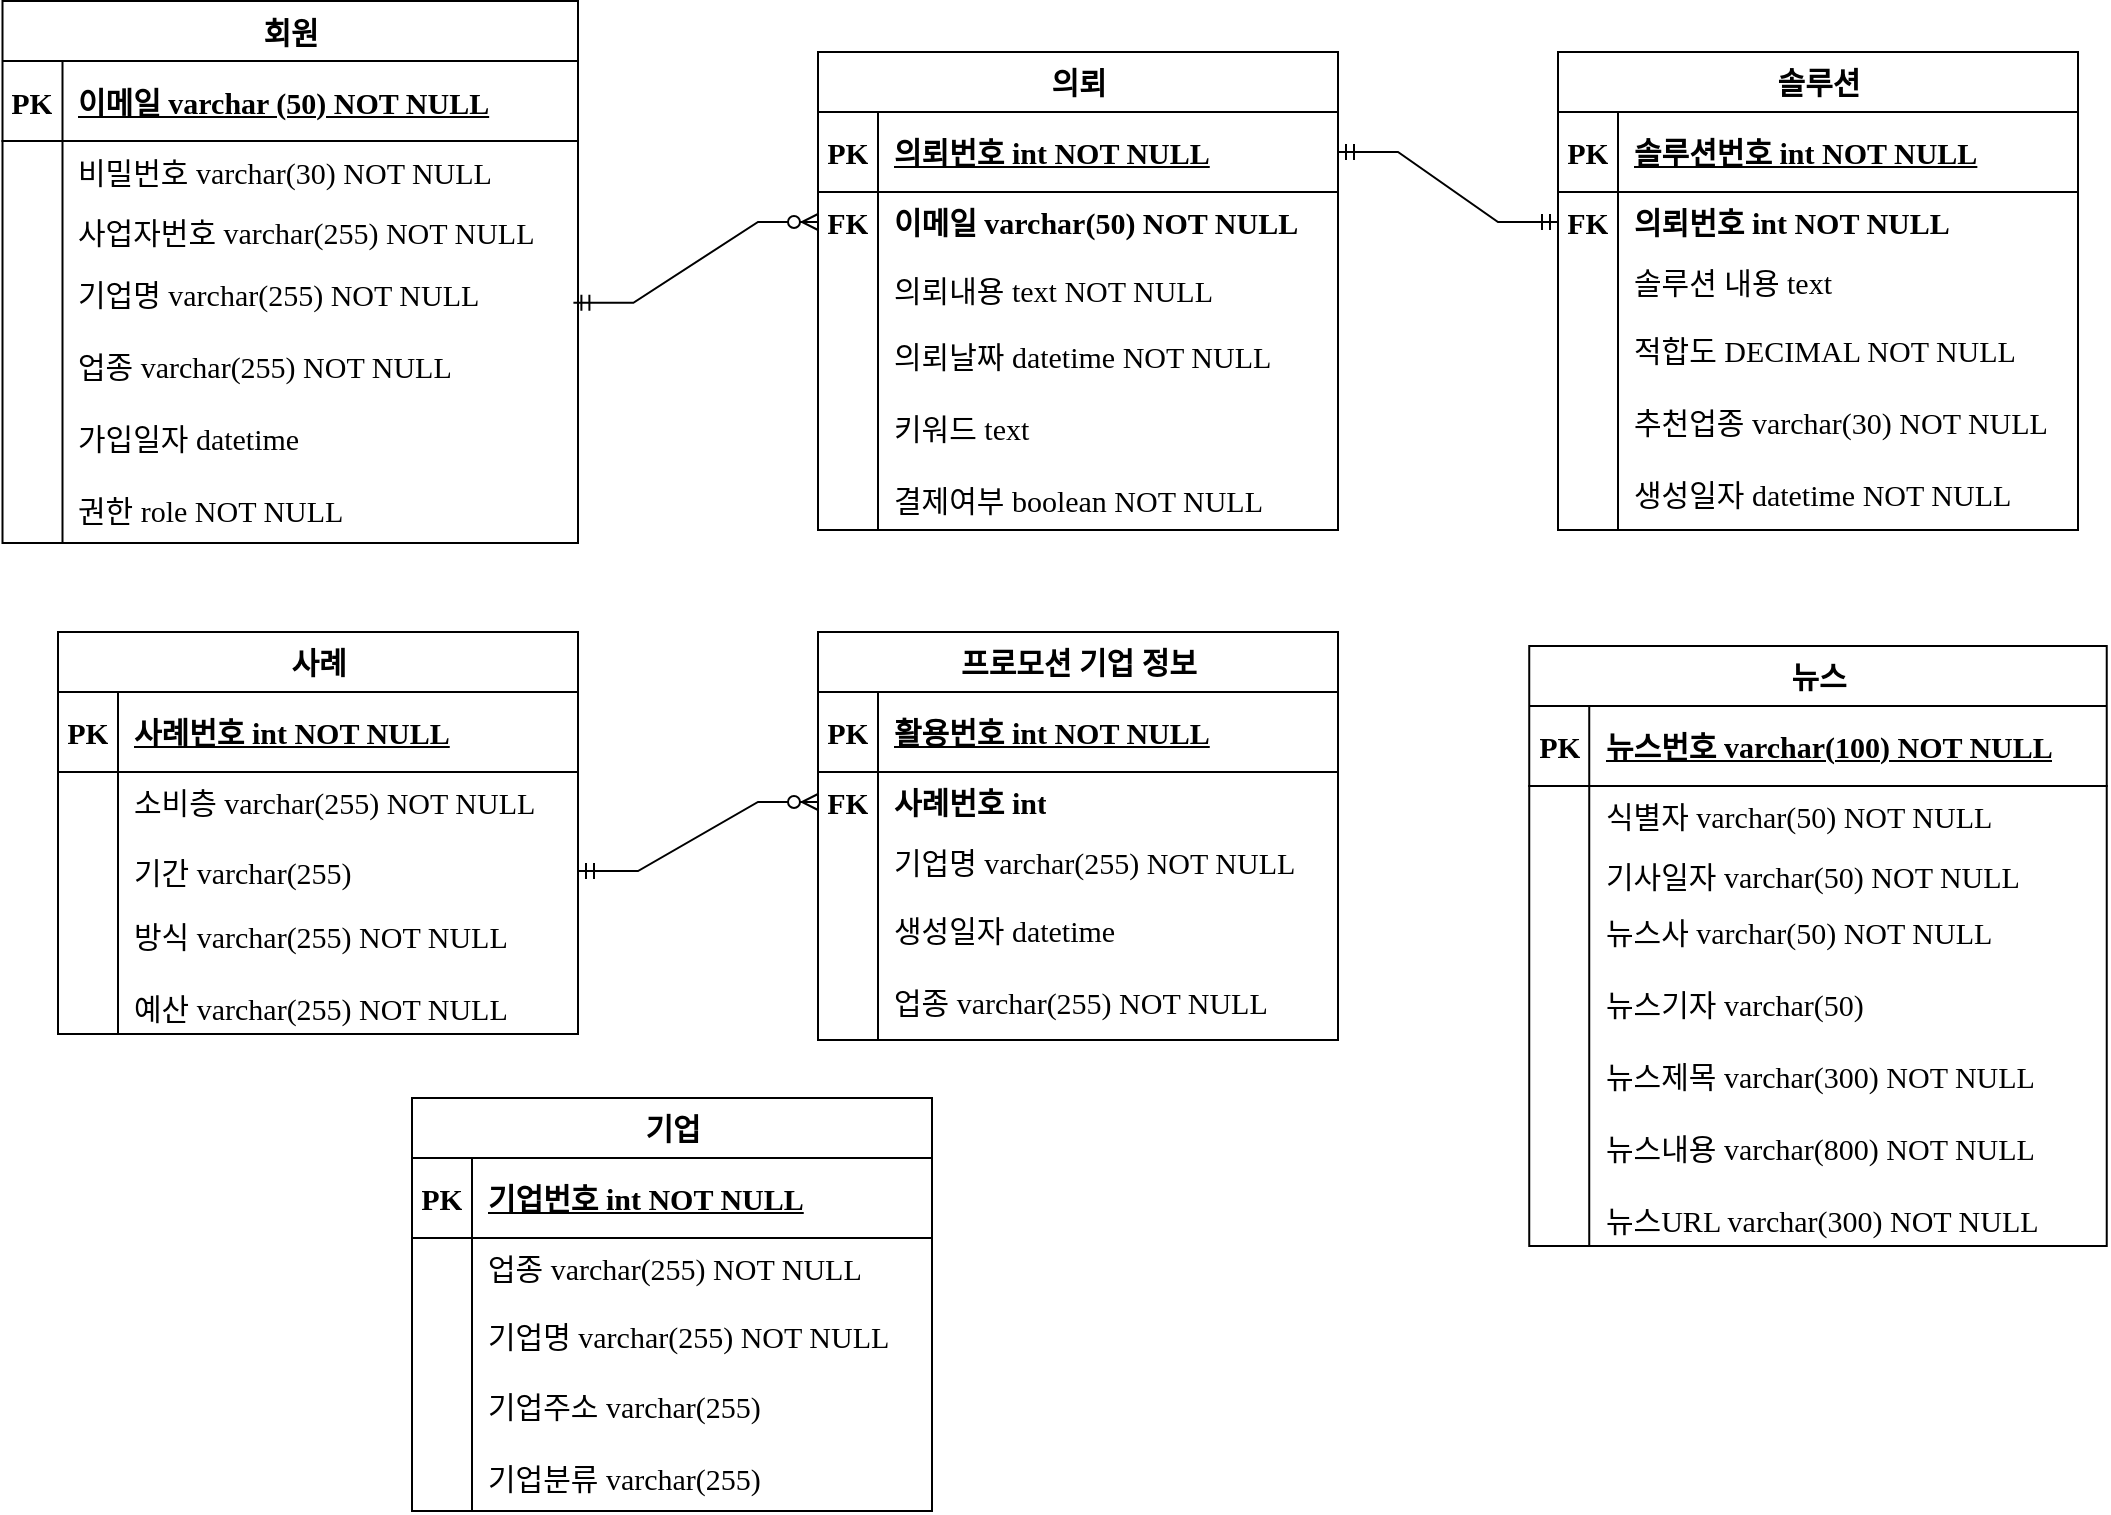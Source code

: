 <mxfile version="22.1.3" type="device">
  <diagram id="C5RBs43oDa-KdzZeNtuy" name="Page-1">
    <mxGraphModel dx="1687" dy="836" grid="0" gridSize="10" guides="1" tooltips="1" connect="1" arrows="1" fold="1" page="0" pageScale="1" pageWidth="583" pageHeight="413" math="0" shadow="0">
      <root>
        <mxCell id="WIyWlLk6GJQsqaUBKTNV-0" />
        <mxCell id="WIyWlLk6GJQsqaUBKTNV-1" parent="WIyWlLk6GJQsqaUBKTNV-0" />
        <mxCell id="9zibBVw6_7BmYcCkt7Yq-119" value="회원" style="shape=table;startSize=30;container=1;collapsible=1;childLayout=tableLayout;fixedRows=1;rowLines=0;fontStyle=1;align=center;resizeLast=1;html=1;fontSize=15;fontFamily=gothic;" vertex="1" parent="WIyWlLk6GJQsqaUBKTNV-1">
          <mxGeometry x="62.25" y="44.5" width="287.75" height="271" as="geometry" />
        </mxCell>
        <mxCell id="9zibBVw6_7BmYcCkt7Yq-120" value="" style="shape=tableRow;horizontal=0;startSize=0;swimlaneHead=0;swimlaneBody=0;fillColor=none;collapsible=0;dropTarget=0;points=[[0,0.5],[1,0.5]];portConstraint=eastwest;top=0;left=0;right=0;bottom=1;fontSize=15;fontFamily=gothic;" vertex="1" parent="9zibBVw6_7BmYcCkt7Yq-119">
          <mxGeometry y="30" width="287.75" height="40" as="geometry" />
        </mxCell>
        <mxCell id="9zibBVw6_7BmYcCkt7Yq-121" value="PK" style="shape=partialRectangle;connectable=0;fillColor=none;top=0;left=0;bottom=0;right=0;fontStyle=1;overflow=hidden;whiteSpace=wrap;html=1;fontSize=15;fontFamily=gothic;" vertex="1" parent="9zibBVw6_7BmYcCkt7Yq-120">
          <mxGeometry width="30" height="40" as="geometry">
            <mxRectangle width="30" height="40" as="alternateBounds" />
          </mxGeometry>
        </mxCell>
        <mxCell id="9zibBVw6_7BmYcCkt7Yq-122" value="이메일 varchar (50) NOT NULL" style="shape=partialRectangle;connectable=0;fillColor=none;top=0;left=0;bottom=0;right=0;align=left;spacingLeft=6;fontStyle=5;overflow=hidden;whiteSpace=wrap;html=1;fontSize=15;fontFamily=gothic;" vertex="1" parent="9zibBVw6_7BmYcCkt7Yq-120">
          <mxGeometry x="30" width="257.75" height="40" as="geometry">
            <mxRectangle width="257.75" height="40" as="alternateBounds" />
          </mxGeometry>
        </mxCell>
        <mxCell id="9zibBVw6_7BmYcCkt7Yq-123" value="" style="shape=tableRow;horizontal=0;startSize=0;swimlaneHead=0;swimlaneBody=0;fillColor=none;collapsible=0;dropTarget=0;points=[[0,0.5],[1,0.5]];portConstraint=eastwest;top=0;left=0;right=0;bottom=0;fontSize=15;fontFamily=gothic;" vertex="1" parent="9zibBVw6_7BmYcCkt7Yq-119">
          <mxGeometry y="70" width="287.75" height="30" as="geometry" />
        </mxCell>
        <mxCell id="9zibBVw6_7BmYcCkt7Yq-124" value="" style="shape=partialRectangle;connectable=0;fillColor=none;top=0;left=0;bottom=0;right=0;editable=1;overflow=hidden;whiteSpace=wrap;html=1;fontSize=15;fontFamily=gothic;" vertex="1" parent="9zibBVw6_7BmYcCkt7Yq-123">
          <mxGeometry width="30" height="30" as="geometry">
            <mxRectangle width="30" height="30" as="alternateBounds" />
          </mxGeometry>
        </mxCell>
        <mxCell id="9zibBVw6_7BmYcCkt7Yq-125" value="비밀번호 varchar(30) NOT NULL" style="shape=partialRectangle;connectable=0;fillColor=none;top=0;left=0;bottom=0;right=0;align=left;spacingLeft=6;overflow=hidden;whiteSpace=wrap;html=1;fontSize=15;fontFamily=gothic;" vertex="1" parent="9zibBVw6_7BmYcCkt7Yq-123">
          <mxGeometry x="30" width="257.75" height="30" as="geometry">
            <mxRectangle width="257.75" height="30" as="alternateBounds" />
          </mxGeometry>
        </mxCell>
        <mxCell id="9zibBVw6_7BmYcCkt7Yq-126" value="" style="shape=tableRow;horizontal=0;startSize=0;swimlaneHead=0;swimlaneBody=0;fillColor=none;collapsible=0;dropTarget=0;points=[[0,0.5],[1,0.5]];portConstraint=eastwest;top=0;left=0;right=0;bottom=0;fontSize=15;fontFamily=gothic;" vertex="1" parent="9zibBVw6_7BmYcCkt7Yq-119">
          <mxGeometry y="100" width="287.75" height="30" as="geometry" />
        </mxCell>
        <mxCell id="9zibBVw6_7BmYcCkt7Yq-127" value="" style="shape=partialRectangle;connectable=0;fillColor=none;top=0;left=0;bottom=0;right=0;editable=1;overflow=hidden;whiteSpace=wrap;html=1;fontSize=15;fontFamily=gothic;" vertex="1" parent="9zibBVw6_7BmYcCkt7Yq-126">
          <mxGeometry width="30" height="30" as="geometry">
            <mxRectangle width="30" height="30" as="alternateBounds" />
          </mxGeometry>
        </mxCell>
        <mxCell id="9zibBVw6_7BmYcCkt7Yq-128" value="사업자번호 varchar(255) NOT NULL" style="shape=partialRectangle;connectable=0;fillColor=none;top=0;left=0;bottom=0;right=0;align=left;spacingLeft=6;overflow=hidden;whiteSpace=wrap;html=1;fontSize=15;fontFamily=gothic;" vertex="1" parent="9zibBVw6_7BmYcCkt7Yq-126">
          <mxGeometry x="30" width="257.75" height="30" as="geometry">
            <mxRectangle width="257.75" height="30" as="alternateBounds" />
          </mxGeometry>
        </mxCell>
        <mxCell id="9zibBVw6_7BmYcCkt7Yq-129" value="" style="shape=tableRow;horizontal=0;startSize=0;swimlaneHead=0;swimlaneBody=0;fillColor=none;collapsible=0;dropTarget=0;points=[[0,0.5],[1,0.5]];portConstraint=eastwest;top=0;left=0;right=0;bottom=0;fontSize=15;fontFamily=gothic;" vertex="1" parent="9zibBVw6_7BmYcCkt7Yq-119">
          <mxGeometry y="130" width="287.75" height="141" as="geometry" />
        </mxCell>
        <mxCell id="9zibBVw6_7BmYcCkt7Yq-130" value="" style="shape=partialRectangle;connectable=0;fillColor=none;top=0;left=0;bottom=0;right=0;editable=1;overflow=hidden;whiteSpace=wrap;html=1;fontSize=15;fontFamily=gothic;" vertex="1" parent="9zibBVw6_7BmYcCkt7Yq-129">
          <mxGeometry width="30" height="141" as="geometry">
            <mxRectangle width="30" height="141" as="alternateBounds" />
          </mxGeometry>
        </mxCell>
        <mxCell id="9zibBVw6_7BmYcCkt7Yq-131" value="기업명 varchar(255) NOT NULL&lt;br style=&quot;font-size: 15px;&quot;&gt;&lt;br style=&quot;font-size: 15px;&quot;&gt;업종 varchar(255) NOT NULL&lt;br style=&quot;font-size: 15px;&quot;&gt;&lt;br style=&quot;font-size: 15px;&quot;&gt;가입일자 datetime&lt;br style=&quot;font-size: 15px;&quot;&gt;&lt;br style=&quot;font-size: 15px;&quot;&gt;권한 role NOT NULL" style="shape=partialRectangle;connectable=0;fillColor=none;top=0;left=0;bottom=0;right=0;align=left;spacingLeft=6;overflow=hidden;whiteSpace=wrap;html=1;fontSize=15;fontFamily=gothic;" vertex="1" parent="9zibBVw6_7BmYcCkt7Yq-129">
          <mxGeometry x="30" width="257.75" height="141" as="geometry">
            <mxRectangle width="257.75" height="141" as="alternateBounds" />
          </mxGeometry>
        </mxCell>
        <mxCell id="9zibBVw6_7BmYcCkt7Yq-197" value="기업" style="shape=table;startSize=30;container=1;collapsible=1;childLayout=tableLayout;fixedRows=1;rowLines=0;fontStyle=1;align=center;resizeLast=1;html=1;fontSize=15;fontFamily=gothic;" vertex="1" parent="WIyWlLk6GJQsqaUBKTNV-1">
          <mxGeometry x="267" y="593" width="260" height="206.5" as="geometry" />
        </mxCell>
        <mxCell id="9zibBVw6_7BmYcCkt7Yq-198" value="" style="shape=tableRow;horizontal=0;startSize=0;swimlaneHead=0;swimlaneBody=0;fillColor=none;collapsible=0;dropTarget=0;points=[[0,0.5],[1,0.5]];portConstraint=eastwest;top=0;left=0;right=0;bottom=1;fontSize=15;fontFamily=gothic;" vertex="1" parent="9zibBVw6_7BmYcCkt7Yq-197">
          <mxGeometry y="30" width="260" height="40" as="geometry" />
        </mxCell>
        <mxCell id="9zibBVw6_7BmYcCkt7Yq-199" value="PK" style="shape=partialRectangle;connectable=0;fillColor=none;top=0;left=0;bottom=0;right=0;fontStyle=1;overflow=hidden;whiteSpace=wrap;html=1;fontSize=15;fontFamily=gothic;" vertex="1" parent="9zibBVw6_7BmYcCkt7Yq-198">
          <mxGeometry width="30" height="40" as="geometry">
            <mxRectangle width="30" height="40" as="alternateBounds" />
          </mxGeometry>
        </mxCell>
        <mxCell id="9zibBVw6_7BmYcCkt7Yq-200" value="기업번호 int NOT NULL" style="shape=partialRectangle;connectable=0;fillColor=none;top=0;left=0;bottom=0;right=0;align=left;spacingLeft=6;fontStyle=5;overflow=hidden;whiteSpace=wrap;html=1;fontSize=15;fontFamily=gothic;" vertex="1" parent="9zibBVw6_7BmYcCkt7Yq-198">
          <mxGeometry x="30" width="230" height="40" as="geometry">
            <mxRectangle width="230" height="40" as="alternateBounds" />
          </mxGeometry>
        </mxCell>
        <mxCell id="9zibBVw6_7BmYcCkt7Yq-201" value="" style="shape=tableRow;horizontal=0;startSize=0;swimlaneHead=0;swimlaneBody=0;fillColor=none;collapsible=0;dropTarget=0;points=[[0,0.5],[1,0.5]];portConstraint=eastwest;top=0;left=0;right=0;bottom=0;fontSize=15;fontFamily=gothic;" vertex="1" parent="9zibBVw6_7BmYcCkt7Yq-197">
          <mxGeometry y="70" width="260" height="30" as="geometry" />
        </mxCell>
        <mxCell id="9zibBVw6_7BmYcCkt7Yq-202" value="" style="shape=partialRectangle;connectable=0;fillColor=none;top=0;left=0;bottom=0;right=0;editable=1;overflow=hidden;whiteSpace=wrap;html=1;fontSize=15;fontFamily=gothic;" vertex="1" parent="9zibBVw6_7BmYcCkt7Yq-201">
          <mxGeometry width="30" height="30" as="geometry">
            <mxRectangle width="30" height="30" as="alternateBounds" />
          </mxGeometry>
        </mxCell>
        <mxCell id="9zibBVw6_7BmYcCkt7Yq-203" value="업종 varchar(255) NOT NULL" style="shape=partialRectangle;connectable=0;fillColor=none;top=0;left=0;bottom=0;right=0;align=left;spacingLeft=6;overflow=hidden;whiteSpace=wrap;html=1;fontSize=15;fontFamily=gothic;" vertex="1" parent="9zibBVw6_7BmYcCkt7Yq-201">
          <mxGeometry x="30" width="230" height="30" as="geometry">
            <mxRectangle width="230" height="30" as="alternateBounds" />
          </mxGeometry>
        </mxCell>
        <mxCell id="9zibBVw6_7BmYcCkt7Yq-204" value="" style="shape=tableRow;horizontal=0;startSize=0;swimlaneHead=0;swimlaneBody=0;fillColor=none;collapsible=0;dropTarget=0;points=[[0,0.5],[1,0.5]];portConstraint=eastwest;top=0;left=0;right=0;bottom=0;fontSize=15;fontFamily=gothic;" vertex="1" parent="9zibBVw6_7BmYcCkt7Yq-197">
          <mxGeometry y="100" width="260" height="37" as="geometry" />
        </mxCell>
        <mxCell id="9zibBVw6_7BmYcCkt7Yq-205" value="" style="shape=partialRectangle;connectable=0;fillColor=none;top=0;left=0;bottom=0;right=0;editable=1;overflow=hidden;whiteSpace=wrap;html=1;fontSize=15;fontFamily=gothic;" vertex="1" parent="9zibBVw6_7BmYcCkt7Yq-204">
          <mxGeometry width="30" height="37" as="geometry">
            <mxRectangle width="30" height="37" as="alternateBounds" />
          </mxGeometry>
        </mxCell>
        <mxCell id="9zibBVw6_7BmYcCkt7Yq-206" value="기업명 varchar(255) NOT NULL" style="shape=partialRectangle;connectable=0;fillColor=none;top=0;left=0;bottom=0;right=0;align=left;spacingLeft=6;overflow=hidden;whiteSpace=wrap;html=1;fontSize=15;fontFamily=gothic;" vertex="1" parent="9zibBVw6_7BmYcCkt7Yq-204">
          <mxGeometry x="30" width="230" height="37" as="geometry">
            <mxRectangle width="230" height="37" as="alternateBounds" />
          </mxGeometry>
        </mxCell>
        <mxCell id="9zibBVw6_7BmYcCkt7Yq-207" value="" style="shape=tableRow;horizontal=0;startSize=0;swimlaneHead=0;swimlaneBody=0;fillColor=none;collapsible=0;dropTarget=0;points=[[0,0.5],[1,0.5]];portConstraint=eastwest;top=0;left=0;right=0;bottom=0;fontSize=15;fontFamily=gothic;" vertex="1" parent="9zibBVw6_7BmYcCkt7Yq-197">
          <mxGeometry y="137" width="260" height="70" as="geometry" />
        </mxCell>
        <mxCell id="9zibBVw6_7BmYcCkt7Yq-208" value="" style="shape=partialRectangle;connectable=0;fillColor=none;top=0;left=0;bottom=0;right=0;editable=1;overflow=hidden;whiteSpace=wrap;html=1;fontSize=15;fontFamily=gothic;" vertex="1" parent="9zibBVw6_7BmYcCkt7Yq-207">
          <mxGeometry width="30" height="70" as="geometry">
            <mxRectangle width="30" height="70" as="alternateBounds" />
          </mxGeometry>
        </mxCell>
        <mxCell id="9zibBVw6_7BmYcCkt7Yq-209" value="기업주소 varchar(255)&lt;br style=&quot;font-size: 15px;&quot;&gt;&lt;br style=&quot;font-size: 15px;&quot;&gt;기업분류 varchar(255)" style="shape=partialRectangle;connectable=0;fillColor=none;top=0;left=0;bottom=0;right=0;align=left;spacingLeft=6;overflow=hidden;whiteSpace=wrap;html=1;fontSize=15;fontFamily=gothic;" vertex="1" parent="9zibBVw6_7BmYcCkt7Yq-207">
          <mxGeometry x="30" width="230" height="70" as="geometry">
            <mxRectangle width="230" height="70" as="alternateBounds" />
          </mxGeometry>
        </mxCell>
        <mxCell id="9zibBVw6_7BmYcCkt7Yq-210" value="의뢰" style="shape=table;startSize=30;container=1;collapsible=1;childLayout=tableLayout;fixedRows=1;rowLines=0;fontStyle=1;align=center;resizeLast=1;html=1;fontSize=15;fontFamily=gothic;" vertex="1" parent="WIyWlLk6GJQsqaUBKTNV-1">
          <mxGeometry x="470" y="70" width="260" height="239" as="geometry" />
        </mxCell>
        <mxCell id="9zibBVw6_7BmYcCkt7Yq-211" value="" style="shape=tableRow;horizontal=0;startSize=0;swimlaneHead=0;swimlaneBody=0;fillColor=none;collapsible=0;dropTarget=0;points=[[0,0.5],[1,0.5]];portConstraint=eastwest;top=0;left=0;right=0;bottom=1;fontSize=15;fontFamily=gothic;" vertex="1" parent="9zibBVw6_7BmYcCkt7Yq-210">
          <mxGeometry y="30" width="260" height="40" as="geometry" />
        </mxCell>
        <mxCell id="9zibBVw6_7BmYcCkt7Yq-212" value="PK" style="shape=partialRectangle;connectable=0;fillColor=none;top=0;left=0;bottom=0;right=0;fontStyle=1;overflow=hidden;whiteSpace=wrap;html=1;fontSize=15;fontFamily=gothic;" vertex="1" parent="9zibBVw6_7BmYcCkt7Yq-211">
          <mxGeometry width="30" height="40" as="geometry">
            <mxRectangle width="30" height="40" as="alternateBounds" />
          </mxGeometry>
        </mxCell>
        <mxCell id="9zibBVw6_7BmYcCkt7Yq-213" value="의뢰번호 int NOT NULL" style="shape=partialRectangle;connectable=0;fillColor=none;top=0;left=0;bottom=0;right=0;align=left;spacingLeft=6;fontStyle=5;overflow=hidden;whiteSpace=wrap;html=1;fontSize=15;fontFamily=gothic;" vertex="1" parent="9zibBVw6_7BmYcCkt7Yq-211">
          <mxGeometry x="30" width="230" height="40" as="geometry">
            <mxRectangle width="230" height="40" as="alternateBounds" />
          </mxGeometry>
        </mxCell>
        <mxCell id="9zibBVw6_7BmYcCkt7Yq-214" value="" style="shape=tableRow;horizontal=0;startSize=0;swimlaneHead=0;swimlaneBody=0;fillColor=none;collapsible=0;dropTarget=0;points=[[0,0.5],[1,0.5]];portConstraint=eastwest;top=0;left=0;right=0;bottom=0;fontSize=15;fontFamily=gothic;" vertex="1" parent="9zibBVw6_7BmYcCkt7Yq-210">
          <mxGeometry y="70" width="260" height="30" as="geometry" />
        </mxCell>
        <mxCell id="9zibBVw6_7BmYcCkt7Yq-215" value="&lt;b style=&quot;font-size: 15px;&quot;&gt;FK&lt;/b&gt;" style="shape=partialRectangle;connectable=0;fillColor=none;top=0;left=0;bottom=0;right=0;editable=1;overflow=hidden;whiteSpace=wrap;html=1;fontSize=15;fontFamily=gothic;" vertex="1" parent="9zibBVw6_7BmYcCkt7Yq-214">
          <mxGeometry width="30" height="30" as="geometry">
            <mxRectangle width="30" height="30" as="alternateBounds" />
          </mxGeometry>
        </mxCell>
        <mxCell id="9zibBVw6_7BmYcCkt7Yq-216" value="&lt;b style=&quot;font-size: 15px;&quot;&gt;이메일 varchar(50) NOT NULL&lt;/b&gt;" style="shape=partialRectangle;connectable=0;fillColor=none;top=0;left=0;bottom=0;right=0;align=left;spacingLeft=6;overflow=hidden;whiteSpace=wrap;html=1;fontSize=15;fontFamily=gothic;" vertex="1" parent="9zibBVw6_7BmYcCkt7Yq-214">
          <mxGeometry x="30" width="230" height="30" as="geometry">
            <mxRectangle width="230" height="30" as="alternateBounds" />
          </mxGeometry>
        </mxCell>
        <mxCell id="9zibBVw6_7BmYcCkt7Yq-217" value="" style="shape=tableRow;horizontal=0;startSize=0;swimlaneHead=0;swimlaneBody=0;fillColor=none;collapsible=0;dropTarget=0;points=[[0,0.5],[1,0.5]];portConstraint=eastwest;top=0;left=0;right=0;bottom=0;fontSize=15;fontFamily=gothic;" vertex="1" parent="9zibBVw6_7BmYcCkt7Yq-210">
          <mxGeometry y="100" width="260" height="37" as="geometry" />
        </mxCell>
        <mxCell id="9zibBVw6_7BmYcCkt7Yq-218" value="" style="shape=partialRectangle;connectable=0;fillColor=none;top=0;left=0;bottom=0;right=0;editable=1;overflow=hidden;whiteSpace=wrap;html=1;fontSize=15;fontFamily=gothic;" vertex="1" parent="9zibBVw6_7BmYcCkt7Yq-217">
          <mxGeometry width="30" height="37" as="geometry">
            <mxRectangle width="30" height="37" as="alternateBounds" />
          </mxGeometry>
        </mxCell>
        <mxCell id="9zibBVw6_7BmYcCkt7Yq-219" value="의뢰내용 text NOT NULL" style="shape=partialRectangle;connectable=0;fillColor=none;top=0;left=0;bottom=0;right=0;align=left;spacingLeft=6;overflow=hidden;whiteSpace=wrap;html=1;fontSize=15;fontFamily=gothic;" vertex="1" parent="9zibBVw6_7BmYcCkt7Yq-217">
          <mxGeometry x="30" width="230" height="37" as="geometry">
            <mxRectangle width="230" height="37" as="alternateBounds" />
          </mxGeometry>
        </mxCell>
        <mxCell id="9zibBVw6_7BmYcCkt7Yq-220" value="" style="shape=tableRow;horizontal=0;startSize=0;swimlaneHead=0;swimlaneBody=0;fillColor=none;collapsible=0;dropTarget=0;points=[[0,0.5],[1,0.5]];portConstraint=eastwest;top=0;left=0;right=0;bottom=0;fontSize=15;fontFamily=gothic;" vertex="1" parent="9zibBVw6_7BmYcCkt7Yq-210">
          <mxGeometry y="137" width="260" height="102" as="geometry" />
        </mxCell>
        <mxCell id="9zibBVw6_7BmYcCkt7Yq-221" value="" style="shape=partialRectangle;connectable=0;fillColor=none;top=0;left=0;bottom=0;right=0;editable=1;overflow=hidden;whiteSpace=wrap;html=1;fontSize=15;fontFamily=gothic;" vertex="1" parent="9zibBVw6_7BmYcCkt7Yq-220">
          <mxGeometry width="30" height="102" as="geometry">
            <mxRectangle width="30" height="102" as="alternateBounds" />
          </mxGeometry>
        </mxCell>
        <mxCell id="9zibBVw6_7BmYcCkt7Yq-222" value="의뢰날짜 datetime NOT NULL&lt;br style=&quot;font-size: 15px;&quot;&gt;&lt;br style=&quot;font-size: 15px;&quot;&gt;키워드 text&lt;br style=&quot;font-size: 15px;&quot;&gt;&lt;br style=&quot;font-size: 15px;&quot;&gt;결제여부 boolean NOT NULL&amp;nbsp;" style="shape=partialRectangle;connectable=0;fillColor=none;top=0;left=0;bottom=0;right=0;align=left;spacingLeft=6;overflow=hidden;whiteSpace=wrap;html=1;fontSize=15;fontFamily=gothic;" vertex="1" parent="9zibBVw6_7BmYcCkt7Yq-220">
          <mxGeometry x="30" width="230" height="102" as="geometry">
            <mxRectangle width="230" height="102" as="alternateBounds" />
          </mxGeometry>
        </mxCell>
        <mxCell id="9zibBVw6_7BmYcCkt7Yq-223" value="사례" style="shape=table;startSize=30;container=1;collapsible=1;childLayout=tableLayout;fixedRows=1;rowLines=0;fontStyle=1;align=center;resizeLast=1;html=1;fontSize=15;fontFamily=gothic;" vertex="1" parent="WIyWlLk6GJQsqaUBKTNV-1">
          <mxGeometry x="90" y="360" width="260" height="201" as="geometry" />
        </mxCell>
        <mxCell id="9zibBVw6_7BmYcCkt7Yq-224" value="" style="shape=tableRow;horizontal=0;startSize=0;swimlaneHead=0;swimlaneBody=0;fillColor=none;collapsible=0;dropTarget=0;points=[[0,0.5],[1,0.5]];portConstraint=eastwest;top=0;left=0;right=0;bottom=1;fontSize=15;fontFamily=gothic;" vertex="1" parent="9zibBVw6_7BmYcCkt7Yq-223">
          <mxGeometry y="30" width="260" height="40" as="geometry" />
        </mxCell>
        <mxCell id="9zibBVw6_7BmYcCkt7Yq-225" value="PK" style="shape=partialRectangle;connectable=0;fillColor=none;top=0;left=0;bottom=0;right=0;fontStyle=1;overflow=hidden;whiteSpace=wrap;html=1;fontSize=15;fontFamily=gothic;" vertex="1" parent="9zibBVw6_7BmYcCkt7Yq-224">
          <mxGeometry width="30" height="40" as="geometry">
            <mxRectangle width="30" height="40" as="alternateBounds" />
          </mxGeometry>
        </mxCell>
        <mxCell id="9zibBVw6_7BmYcCkt7Yq-226" value="사례번호 int NOT NULL" style="shape=partialRectangle;connectable=0;fillColor=none;top=0;left=0;bottom=0;right=0;align=left;spacingLeft=6;fontStyle=5;overflow=hidden;whiteSpace=wrap;html=1;fontSize=15;fontFamily=gothic;" vertex="1" parent="9zibBVw6_7BmYcCkt7Yq-224">
          <mxGeometry x="30" width="230" height="40" as="geometry">
            <mxRectangle width="230" height="40" as="alternateBounds" />
          </mxGeometry>
        </mxCell>
        <mxCell id="9zibBVw6_7BmYcCkt7Yq-227" value="" style="shape=tableRow;horizontal=0;startSize=0;swimlaneHead=0;swimlaneBody=0;fillColor=none;collapsible=0;dropTarget=0;points=[[0,0.5],[1,0.5]];portConstraint=eastwest;top=0;left=0;right=0;bottom=0;fontSize=15;fontFamily=gothic;" vertex="1" parent="9zibBVw6_7BmYcCkt7Yq-223">
          <mxGeometry y="70" width="260" height="30" as="geometry" />
        </mxCell>
        <mxCell id="9zibBVw6_7BmYcCkt7Yq-228" value="" style="shape=partialRectangle;connectable=0;fillColor=none;top=0;left=0;bottom=0;right=0;editable=1;overflow=hidden;whiteSpace=wrap;html=1;fontSize=15;fontFamily=gothic;" vertex="1" parent="9zibBVw6_7BmYcCkt7Yq-227">
          <mxGeometry width="30" height="30" as="geometry">
            <mxRectangle width="30" height="30" as="alternateBounds" />
          </mxGeometry>
        </mxCell>
        <mxCell id="9zibBVw6_7BmYcCkt7Yq-229" value="소비층 varchar(255) NOT NULL" style="shape=partialRectangle;connectable=0;fillColor=none;top=0;left=0;bottom=0;right=0;align=left;spacingLeft=6;overflow=hidden;whiteSpace=wrap;html=1;fontSize=15;fontFamily=gothic;" vertex="1" parent="9zibBVw6_7BmYcCkt7Yq-227">
          <mxGeometry x="30" width="230" height="30" as="geometry">
            <mxRectangle width="230" height="30" as="alternateBounds" />
          </mxGeometry>
        </mxCell>
        <mxCell id="9zibBVw6_7BmYcCkt7Yq-230" value="" style="shape=tableRow;horizontal=0;startSize=0;swimlaneHead=0;swimlaneBody=0;fillColor=none;collapsible=0;dropTarget=0;points=[[0,0.5],[1,0.5]];portConstraint=eastwest;top=0;left=0;right=0;bottom=0;fontSize=15;fontFamily=gothic;" vertex="1" parent="9zibBVw6_7BmYcCkt7Yq-223">
          <mxGeometry y="100" width="260" height="39" as="geometry" />
        </mxCell>
        <mxCell id="9zibBVw6_7BmYcCkt7Yq-231" value="" style="shape=partialRectangle;connectable=0;fillColor=none;top=0;left=0;bottom=0;right=0;editable=1;overflow=hidden;whiteSpace=wrap;html=1;fontSize=15;fontFamily=gothic;" vertex="1" parent="9zibBVw6_7BmYcCkt7Yq-230">
          <mxGeometry width="30" height="39" as="geometry">
            <mxRectangle width="30" height="39" as="alternateBounds" />
          </mxGeometry>
        </mxCell>
        <mxCell id="9zibBVw6_7BmYcCkt7Yq-232" value="기간 varchar(255)&amp;nbsp;" style="shape=partialRectangle;connectable=0;fillColor=none;top=0;left=0;bottom=0;right=0;align=left;spacingLeft=6;overflow=hidden;whiteSpace=wrap;html=1;fontSize=15;fontFamily=gothic;" vertex="1" parent="9zibBVw6_7BmYcCkt7Yq-230">
          <mxGeometry x="30" width="230" height="39" as="geometry">
            <mxRectangle width="230" height="39" as="alternateBounds" />
          </mxGeometry>
        </mxCell>
        <mxCell id="9zibBVw6_7BmYcCkt7Yq-233" value="" style="shape=tableRow;horizontal=0;startSize=0;swimlaneHead=0;swimlaneBody=0;fillColor=none;collapsible=0;dropTarget=0;points=[[0,0.5],[1,0.5]];portConstraint=eastwest;top=0;left=0;right=0;bottom=0;fontSize=15;fontFamily=gothic;" vertex="1" parent="9zibBVw6_7BmYcCkt7Yq-223">
          <mxGeometry y="139" width="260" height="62" as="geometry" />
        </mxCell>
        <mxCell id="9zibBVw6_7BmYcCkt7Yq-234" value="" style="shape=partialRectangle;connectable=0;fillColor=none;top=0;left=0;bottom=0;right=0;editable=1;overflow=hidden;whiteSpace=wrap;html=1;fontSize=15;fontFamily=gothic;" vertex="1" parent="9zibBVw6_7BmYcCkt7Yq-233">
          <mxGeometry width="30" height="62" as="geometry">
            <mxRectangle width="30" height="62" as="alternateBounds" />
          </mxGeometry>
        </mxCell>
        <mxCell id="9zibBVw6_7BmYcCkt7Yq-235" value="방식 varchar(255) NOT NULL&lt;br style=&quot;font-size: 15px;&quot;&gt;&lt;br style=&quot;font-size: 15px;&quot;&gt;예산 varchar(255) NOT NULL" style="shape=partialRectangle;connectable=0;fillColor=none;top=0;left=0;bottom=0;right=0;align=left;spacingLeft=6;overflow=hidden;whiteSpace=wrap;html=1;fontSize=15;fontFamily=gothic;" vertex="1" parent="9zibBVw6_7BmYcCkt7Yq-233">
          <mxGeometry x="30" width="230" height="62" as="geometry">
            <mxRectangle width="230" height="62" as="alternateBounds" />
          </mxGeometry>
        </mxCell>
        <mxCell id="9zibBVw6_7BmYcCkt7Yq-236" value="프로모션 기업 정보" style="shape=table;startSize=30;container=1;collapsible=1;childLayout=tableLayout;fixedRows=1;rowLines=0;fontStyle=1;align=center;resizeLast=1;html=1;fontSize=15;fontFamily=gothic;" vertex="1" parent="WIyWlLk6GJQsqaUBKTNV-1">
          <mxGeometry x="470" y="360" width="260" height="204" as="geometry" />
        </mxCell>
        <mxCell id="9zibBVw6_7BmYcCkt7Yq-237" value="" style="shape=tableRow;horizontal=0;startSize=0;swimlaneHead=0;swimlaneBody=0;fillColor=none;collapsible=0;dropTarget=0;points=[[0,0.5],[1,0.5]];portConstraint=eastwest;top=0;left=0;right=0;bottom=1;fontSize=15;fontFamily=gothic;" vertex="1" parent="9zibBVw6_7BmYcCkt7Yq-236">
          <mxGeometry y="30" width="260" height="40" as="geometry" />
        </mxCell>
        <mxCell id="9zibBVw6_7BmYcCkt7Yq-238" value="PK" style="shape=partialRectangle;connectable=0;fillColor=none;top=0;left=0;bottom=0;right=0;fontStyle=1;overflow=hidden;whiteSpace=wrap;html=1;fontSize=15;fontFamily=gothic;" vertex="1" parent="9zibBVw6_7BmYcCkt7Yq-237">
          <mxGeometry width="30" height="40" as="geometry">
            <mxRectangle width="30" height="40" as="alternateBounds" />
          </mxGeometry>
        </mxCell>
        <mxCell id="9zibBVw6_7BmYcCkt7Yq-239" value="활용번호 int NOT NULL" style="shape=partialRectangle;connectable=0;fillColor=none;top=0;left=0;bottom=0;right=0;align=left;spacingLeft=6;fontStyle=5;overflow=hidden;whiteSpace=wrap;html=1;fontSize=15;fontFamily=gothic;" vertex="1" parent="9zibBVw6_7BmYcCkt7Yq-237">
          <mxGeometry x="30" width="230" height="40" as="geometry">
            <mxRectangle width="230" height="40" as="alternateBounds" />
          </mxGeometry>
        </mxCell>
        <mxCell id="9zibBVw6_7BmYcCkt7Yq-240" value="" style="shape=tableRow;horizontal=0;startSize=0;swimlaneHead=0;swimlaneBody=0;fillColor=none;collapsible=0;dropTarget=0;points=[[0,0.5],[1,0.5]];portConstraint=eastwest;top=0;left=0;right=0;bottom=0;fontSize=15;fontFamily=gothic;" vertex="1" parent="9zibBVw6_7BmYcCkt7Yq-236">
          <mxGeometry y="70" width="260" height="30" as="geometry" />
        </mxCell>
        <mxCell id="9zibBVw6_7BmYcCkt7Yq-241" value="&lt;b style=&quot;font-size: 15px;&quot;&gt;FK&lt;/b&gt;" style="shape=partialRectangle;connectable=0;fillColor=none;top=0;left=0;bottom=0;right=0;editable=1;overflow=hidden;whiteSpace=wrap;html=1;fontSize=15;fontFamily=gothic;" vertex="1" parent="9zibBVw6_7BmYcCkt7Yq-240">
          <mxGeometry width="30" height="30" as="geometry">
            <mxRectangle width="30" height="30" as="alternateBounds" />
          </mxGeometry>
        </mxCell>
        <mxCell id="9zibBVw6_7BmYcCkt7Yq-242" value="&lt;b style=&quot;font-size: 15px;&quot;&gt;사례번호 int&lt;/b&gt;" style="shape=partialRectangle;connectable=0;fillColor=none;top=0;left=0;bottom=0;right=0;align=left;spacingLeft=6;overflow=hidden;whiteSpace=wrap;html=1;fontSize=15;fontFamily=gothic;" vertex="1" parent="9zibBVw6_7BmYcCkt7Yq-240">
          <mxGeometry x="30" width="230" height="30" as="geometry">
            <mxRectangle width="230" height="30" as="alternateBounds" />
          </mxGeometry>
        </mxCell>
        <mxCell id="9zibBVw6_7BmYcCkt7Yq-243" value="" style="shape=tableRow;horizontal=0;startSize=0;swimlaneHead=0;swimlaneBody=0;fillColor=none;collapsible=0;dropTarget=0;points=[[0,0.5],[1,0.5]];portConstraint=eastwest;top=0;left=0;right=0;bottom=0;fontSize=15;fontFamily=gothic;" vertex="1" parent="9zibBVw6_7BmYcCkt7Yq-236">
          <mxGeometry y="100" width="260" height="30" as="geometry" />
        </mxCell>
        <mxCell id="9zibBVw6_7BmYcCkt7Yq-244" value="" style="shape=partialRectangle;connectable=0;fillColor=none;top=0;left=0;bottom=0;right=0;editable=1;overflow=hidden;whiteSpace=wrap;html=1;fontSize=15;fontFamily=gothic;" vertex="1" parent="9zibBVw6_7BmYcCkt7Yq-243">
          <mxGeometry width="30" height="30" as="geometry">
            <mxRectangle width="30" height="30" as="alternateBounds" />
          </mxGeometry>
        </mxCell>
        <mxCell id="9zibBVw6_7BmYcCkt7Yq-245" value="기업명 varchar(255) NOT NULL" style="shape=partialRectangle;connectable=0;fillColor=none;top=0;left=0;bottom=0;right=0;align=left;spacingLeft=6;overflow=hidden;whiteSpace=wrap;html=1;fontSize=15;fontFamily=gothic;" vertex="1" parent="9zibBVw6_7BmYcCkt7Yq-243">
          <mxGeometry x="30" width="230" height="30" as="geometry">
            <mxRectangle width="230" height="30" as="alternateBounds" />
          </mxGeometry>
        </mxCell>
        <mxCell id="9zibBVw6_7BmYcCkt7Yq-246" value="" style="shape=tableRow;horizontal=0;startSize=0;swimlaneHead=0;swimlaneBody=0;fillColor=none;collapsible=0;dropTarget=0;points=[[0,0.5],[1,0.5]];portConstraint=eastwest;top=0;left=0;right=0;bottom=0;fontSize=15;fontFamily=gothic;" vertex="1" parent="9zibBVw6_7BmYcCkt7Yq-236">
          <mxGeometry y="130" width="260" height="74" as="geometry" />
        </mxCell>
        <mxCell id="9zibBVw6_7BmYcCkt7Yq-247" value="" style="shape=partialRectangle;connectable=0;fillColor=none;top=0;left=0;bottom=0;right=0;editable=1;overflow=hidden;whiteSpace=wrap;html=1;fontSize=15;fontFamily=gothic;" vertex="1" parent="9zibBVw6_7BmYcCkt7Yq-246">
          <mxGeometry width="30" height="74" as="geometry">
            <mxRectangle width="30" height="74" as="alternateBounds" />
          </mxGeometry>
        </mxCell>
        <mxCell id="9zibBVw6_7BmYcCkt7Yq-248" value="생성일자 datetime&lt;br style=&quot;font-size: 15px;&quot;&gt;&lt;br style=&quot;font-size: 15px;&quot;&gt;업종 varchar(255) NOT NULL" style="shape=partialRectangle;connectable=0;fillColor=none;top=0;left=0;bottom=0;right=0;align=left;spacingLeft=6;overflow=hidden;whiteSpace=wrap;html=1;fontSize=15;fontFamily=gothic;" vertex="1" parent="9zibBVw6_7BmYcCkt7Yq-246">
          <mxGeometry x="30" width="230" height="74" as="geometry">
            <mxRectangle width="230" height="74" as="alternateBounds" />
          </mxGeometry>
        </mxCell>
        <mxCell id="9zibBVw6_7BmYcCkt7Yq-253" value="솔루션" style="shape=table;startSize=30;container=1;collapsible=1;childLayout=tableLayout;fixedRows=1;rowLines=0;fontStyle=1;align=center;resizeLast=1;html=1;fontSize=15;fontFamily=gothic;" vertex="1" parent="WIyWlLk6GJQsqaUBKTNV-1">
          <mxGeometry x="840" y="70" width="260" height="239" as="geometry" />
        </mxCell>
        <mxCell id="9zibBVw6_7BmYcCkt7Yq-254" value="" style="shape=tableRow;horizontal=0;startSize=0;swimlaneHead=0;swimlaneBody=0;fillColor=none;collapsible=0;dropTarget=0;points=[[0,0.5],[1,0.5]];portConstraint=eastwest;top=0;left=0;right=0;bottom=1;fontSize=15;fontFamily=gothic;" vertex="1" parent="9zibBVw6_7BmYcCkt7Yq-253">
          <mxGeometry y="30" width="260" height="40" as="geometry" />
        </mxCell>
        <mxCell id="9zibBVw6_7BmYcCkt7Yq-255" value="PK" style="shape=partialRectangle;connectable=0;fillColor=none;top=0;left=0;bottom=0;right=0;fontStyle=1;overflow=hidden;whiteSpace=wrap;html=1;fontSize=15;fontFamily=gothic;" vertex="1" parent="9zibBVw6_7BmYcCkt7Yq-254">
          <mxGeometry width="30" height="40" as="geometry">
            <mxRectangle width="30" height="40" as="alternateBounds" />
          </mxGeometry>
        </mxCell>
        <mxCell id="9zibBVw6_7BmYcCkt7Yq-256" value="솔루션번호 int NOT NULL" style="shape=partialRectangle;connectable=0;fillColor=none;top=0;left=0;bottom=0;right=0;align=left;spacingLeft=6;fontStyle=5;overflow=hidden;whiteSpace=wrap;html=1;fontSize=15;fontFamily=gothic;" vertex="1" parent="9zibBVw6_7BmYcCkt7Yq-254">
          <mxGeometry x="30" width="230" height="40" as="geometry">
            <mxRectangle width="230" height="40" as="alternateBounds" />
          </mxGeometry>
        </mxCell>
        <mxCell id="9zibBVw6_7BmYcCkt7Yq-257" value="" style="shape=tableRow;horizontal=0;startSize=0;swimlaneHead=0;swimlaneBody=0;fillColor=none;collapsible=0;dropTarget=0;points=[[0,0.5],[1,0.5]];portConstraint=eastwest;top=0;left=0;right=0;bottom=0;fontSize=15;fontFamily=gothic;" vertex="1" parent="9zibBVw6_7BmYcCkt7Yq-253">
          <mxGeometry y="70" width="260" height="30" as="geometry" />
        </mxCell>
        <mxCell id="9zibBVw6_7BmYcCkt7Yq-258" value="&lt;b style=&quot;font-size: 15px;&quot;&gt;FK&lt;/b&gt;" style="shape=partialRectangle;connectable=0;fillColor=none;top=0;left=0;bottom=0;right=0;editable=1;overflow=hidden;whiteSpace=wrap;html=1;fontSize=15;fontFamily=gothic;" vertex="1" parent="9zibBVw6_7BmYcCkt7Yq-257">
          <mxGeometry width="30" height="30" as="geometry">
            <mxRectangle width="30" height="30" as="alternateBounds" />
          </mxGeometry>
        </mxCell>
        <mxCell id="9zibBVw6_7BmYcCkt7Yq-259" value="&lt;b style=&quot;font-size: 15px;&quot;&gt;의뢰번호 int NOT NULL&lt;/b&gt;" style="shape=partialRectangle;connectable=0;fillColor=none;top=0;left=0;bottom=0;right=0;align=left;spacingLeft=6;overflow=hidden;whiteSpace=wrap;html=1;fontSize=15;fontFamily=gothic;" vertex="1" parent="9zibBVw6_7BmYcCkt7Yq-257">
          <mxGeometry x="30" width="230" height="30" as="geometry">
            <mxRectangle width="230" height="30" as="alternateBounds" />
          </mxGeometry>
        </mxCell>
        <mxCell id="9zibBVw6_7BmYcCkt7Yq-260" value="" style="shape=tableRow;horizontal=0;startSize=0;swimlaneHead=0;swimlaneBody=0;fillColor=none;collapsible=0;dropTarget=0;points=[[0,0.5],[1,0.5]];portConstraint=eastwest;top=0;left=0;right=0;bottom=0;fontSize=15;fontFamily=gothic;" vertex="1" parent="9zibBVw6_7BmYcCkt7Yq-253">
          <mxGeometry y="100" width="260" height="30" as="geometry" />
        </mxCell>
        <mxCell id="9zibBVw6_7BmYcCkt7Yq-261" value="" style="shape=partialRectangle;connectable=0;fillColor=none;top=0;left=0;bottom=0;right=0;editable=1;overflow=hidden;whiteSpace=wrap;html=1;fontSize=15;fontFamily=gothic;" vertex="1" parent="9zibBVw6_7BmYcCkt7Yq-260">
          <mxGeometry width="30" height="30" as="geometry">
            <mxRectangle width="30" height="30" as="alternateBounds" />
          </mxGeometry>
        </mxCell>
        <mxCell id="9zibBVw6_7BmYcCkt7Yq-262" value="솔루션 내용 text" style="shape=partialRectangle;connectable=0;fillColor=none;top=0;left=0;bottom=0;right=0;align=left;spacingLeft=6;overflow=hidden;whiteSpace=wrap;html=1;fontSize=15;fontFamily=gothic;" vertex="1" parent="9zibBVw6_7BmYcCkt7Yq-260">
          <mxGeometry x="30" width="230" height="30" as="geometry">
            <mxRectangle width="230" height="30" as="alternateBounds" />
          </mxGeometry>
        </mxCell>
        <mxCell id="9zibBVw6_7BmYcCkt7Yq-263" value="" style="shape=tableRow;horizontal=0;startSize=0;swimlaneHead=0;swimlaneBody=0;fillColor=none;collapsible=0;dropTarget=0;points=[[0,0.5],[1,0.5]];portConstraint=eastwest;top=0;left=0;right=0;bottom=0;fontSize=15;fontFamily=gothic;" vertex="1" parent="9zibBVw6_7BmYcCkt7Yq-253">
          <mxGeometry y="130" width="260" height="109" as="geometry" />
        </mxCell>
        <mxCell id="9zibBVw6_7BmYcCkt7Yq-264" value="" style="shape=partialRectangle;connectable=0;fillColor=none;top=0;left=0;bottom=0;right=0;editable=1;overflow=hidden;whiteSpace=wrap;html=1;fontSize=15;fontFamily=gothic;" vertex="1" parent="9zibBVw6_7BmYcCkt7Yq-263">
          <mxGeometry width="30" height="109" as="geometry">
            <mxRectangle width="30" height="109" as="alternateBounds" />
          </mxGeometry>
        </mxCell>
        <mxCell id="9zibBVw6_7BmYcCkt7Yq-265" value="적합도 DECIMAL NOT NULL&lt;br style=&quot;font-size: 15px;&quot;&gt;&lt;br style=&quot;font-size: 15px;&quot;&gt;추천업종 varchar(30) NOT NULL&lt;br style=&quot;font-size: 15px;&quot;&gt;&lt;br style=&quot;font-size: 15px;&quot;&gt;생성일자 datetime NOT NULL" style="shape=partialRectangle;connectable=0;fillColor=none;top=0;left=0;bottom=0;right=0;align=left;spacingLeft=6;overflow=hidden;whiteSpace=wrap;html=1;fontSize=15;fontFamily=gothic;" vertex="1" parent="9zibBVw6_7BmYcCkt7Yq-263">
          <mxGeometry x="30" width="230" height="109" as="geometry">
            <mxRectangle width="230" height="109" as="alternateBounds" />
          </mxGeometry>
        </mxCell>
        <mxCell id="9zibBVw6_7BmYcCkt7Yq-266" value="뉴스" style="shape=table;startSize=30;container=1;collapsible=1;childLayout=tableLayout;fixedRows=1;rowLines=0;fontStyle=1;align=center;resizeLast=1;html=1;fontSize=15;fontFamily=gothic;" vertex="1" parent="WIyWlLk6GJQsqaUBKTNV-1">
          <mxGeometry x="825.62" y="367" width="288.75" height="300" as="geometry" />
        </mxCell>
        <mxCell id="9zibBVw6_7BmYcCkt7Yq-267" value="" style="shape=tableRow;horizontal=0;startSize=0;swimlaneHead=0;swimlaneBody=0;fillColor=none;collapsible=0;dropTarget=0;points=[[0,0.5],[1,0.5]];portConstraint=eastwest;top=0;left=0;right=0;bottom=1;fontSize=15;fontFamily=gothic;" vertex="1" parent="9zibBVw6_7BmYcCkt7Yq-266">
          <mxGeometry y="30" width="288.75" height="40" as="geometry" />
        </mxCell>
        <mxCell id="9zibBVw6_7BmYcCkt7Yq-268" value="PK" style="shape=partialRectangle;connectable=0;fillColor=none;top=0;left=0;bottom=0;right=0;fontStyle=1;overflow=hidden;whiteSpace=wrap;html=1;fontSize=15;fontFamily=gothic;" vertex="1" parent="9zibBVw6_7BmYcCkt7Yq-267">
          <mxGeometry width="30" height="40" as="geometry">
            <mxRectangle width="30" height="40" as="alternateBounds" />
          </mxGeometry>
        </mxCell>
        <mxCell id="9zibBVw6_7BmYcCkt7Yq-269" value="뉴스번호 varchar(100) NOT NULL" style="shape=partialRectangle;connectable=0;fillColor=none;top=0;left=0;bottom=0;right=0;align=left;spacingLeft=6;fontStyle=5;overflow=hidden;whiteSpace=wrap;html=1;fontSize=15;fontFamily=gothic;" vertex="1" parent="9zibBVw6_7BmYcCkt7Yq-267">
          <mxGeometry x="30" width="258.75" height="40" as="geometry">
            <mxRectangle width="258.75" height="40" as="alternateBounds" />
          </mxGeometry>
        </mxCell>
        <mxCell id="9zibBVw6_7BmYcCkt7Yq-270" value="" style="shape=tableRow;horizontal=0;startSize=0;swimlaneHead=0;swimlaneBody=0;fillColor=none;collapsible=0;dropTarget=0;points=[[0,0.5],[1,0.5]];portConstraint=eastwest;top=0;left=0;right=0;bottom=0;fontSize=15;fontFamily=gothic;" vertex="1" parent="9zibBVw6_7BmYcCkt7Yq-266">
          <mxGeometry y="70" width="288.75" height="30" as="geometry" />
        </mxCell>
        <mxCell id="9zibBVw6_7BmYcCkt7Yq-271" value="" style="shape=partialRectangle;connectable=0;fillColor=none;top=0;left=0;bottom=0;right=0;editable=1;overflow=hidden;whiteSpace=wrap;html=1;fontSize=15;fontFamily=gothic;" vertex="1" parent="9zibBVw6_7BmYcCkt7Yq-270">
          <mxGeometry width="30" height="30" as="geometry">
            <mxRectangle width="30" height="30" as="alternateBounds" />
          </mxGeometry>
        </mxCell>
        <mxCell id="9zibBVw6_7BmYcCkt7Yq-272" value="식별자 varchar(50) NOT NULL" style="shape=partialRectangle;connectable=0;fillColor=none;top=0;left=0;bottom=0;right=0;align=left;spacingLeft=6;overflow=hidden;whiteSpace=wrap;html=1;fontSize=15;fontFamily=gothic;" vertex="1" parent="9zibBVw6_7BmYcCkt7Yq-270">
          <mxGeometry x="30" width="258.75" height="30" as="geometry">
            <mxRectangle width="258.75" height="30" as="alternateBounds" />
          </mxGeometry>
        </mxCell>
        <mxCell id="9zibBVw6_7BmYcCkt7Yq-273" value="" style="shape=tableRow;horizontal=0;startSize=0;swimlaneHead=0;swimlaneBody=0;fillColor=none;collapsible=0;dropTarget=0;points=[[0,0.5],[1,0.5]];portConstraint=eastwest;top=0;left=0;right=0;bottom=0;fontSize=15;fontFamily=gothic;" vertex="1" parent="9zibBVw6_7BmYcCkt7Yq-266">
          <mxGeometry y="100" width="288.75" height="30" as="geometry" />
        </mxCell>
        <mxCell id="9zibBVw6_7BmYcCkt7Yq-274" value="" style="shape=partialRectangle;connectable=0;fillColor=none;top=0;left=0;bottom=0;right=0;editable=1;overflow=hidden;whiteSpace=wrap;html=1;fontSize=15;fontFamily=gothic;" vertex="1" parent="9zibBVw6_7BmYcCkt7Yq-273">
          <mxGeometry width="30" height="30" as="geometry">
            <mxRectangle width="30" height="30" as="alternateBounds" />
          </mxGeometry>
        </mxCell>
        <mxCell id="9zibBVw6_7BmYcCkt7Yq-275" value="기사일자 varchar(50) NOT NULL" style="shape=partialRectangle;connectable=0;fillColor=none;top=0;left=0;bottom=0;right=0;align=left;spacingLeft=6;overflow=hidden;whiteSpace=wrap;html=1;fontSize=15;fontFamily=gothic;" vertex="1" parent="9zibBVw6_7BmYcCkt7Yq-273">
          <mxGeometry x="30" width="258.75" height="30" as="geometry">
            <mxRectangle width="258.75" height="30" as="alternateBounds" />
          </mxGeometry>
        </mxCell>
        <mxCell id="9zibBVw6_7BmYcCkt7Yq-276" value="" style="shape=tableRow;horizontal=0;startSize=0;swimlaneHead=0;swimlaneBody=0;fillColor=none;collapsible=0;dropTarget=0;points=[[0,0.5],[1,0.5]];portConstraint=eastwest;top=0;left=0;right=0;bottom=0;fontSize=15;fontFamily=gothic;" vertex="1" parent="9zibBVw6_7BmYcCkt7Yq-266">
          <mxGeometry y="130" width="288.75" height="170" as="geometry" />
        </mxCell>
        <mxCell id="9zibBVw6_7BmYcCkt7Yq-277" value="" style="shape=partialRectangle;connectable=0;fillColor=none;top=0;left=0;bottom=0;right=0;editable=1;overflow=hidden;whiteSpace=wrap;html=1;fontSize=15;fontFamily=gothic;" vertex="1" parent="9zibBVw6_7BmYcCkt7Yq-276">
          <mxGeometry width="30" height="170" as="geometry">
            <mxRectangle width="30" height="170" as="alternateBounds" />
          </mxGeometry>
        </mxCell>
        <mxCell id="9zibBVw6_7BmYcCkt7Yq-278" value="뉴스사 varchar(50) NOT NULL&lt;br style=&quot;font-size: 15px;&quot;&gt;&lt;br style=&quot;font-size: 15px;&quot;&gt;뉴스기자 varchar(50)&lt;br style=&quot;font-size: 15px;&quot;&gt;&lt;br style=&quot;font-size: 15px;&quot;&gt;뉴스제목 varchar(300) NOT NULL&lt;br style=&quot;font-size: 15px;&quot;&gt;&lt;br style=&quot;font-size: 15px;&quot;&gt;뉴스내용 varchar(800) NOT NULL&lt;br style=&quot;font-size: 15px;&quot;&gt;&lt;br style=&quot;font-size: 15px;&quot;&gt;뉴스URL varchar(300) NOT NULL" style="shape=partialRectangle;connectable=0;fillColor=none;top=0;left=0;bottom=0;right=0;align=left;spacingLeft=6;overflow=hidden;whiteSpace=wrap;html=1;fontSize=15;fontFamily=gothic;" vertex="1" parent="9zibBVw6_7BmYcCkt7Yq-276">
          <mxGeometry x="30" width="258.75" height="170" as="geometry">
            <mxRectangle width="258.75" height="170" as="alternateBounds" />
          </mxGeometry>
        </mxCell>
        <mxCell id="9zibBVw6_7BmYcCkt7Yq-284" value="" style="edgeStyle=entityRelationEdgeStyle;fontSize=15;html=1;endArrow=ERzeroToMany;startArrow=ERmandOne;rounded=0;exitX=0.992;exitY=0.148;exitDx=0;exitDy=0;exitPerimeter=0;entryX=0;entryY=0.5;entryDx=0;entryDy=0;fontFamily=gothic;" edge="1" parent="WIyWlLk6GJQsqaUBKTNV-1" source="9zibBVw6_7BmYcCkt7Yq-129" target="9zibBVw6_7BmYcCkt7Yq-214">
          <mxGeometry width="100" height="100" relative="1" as="geometry">
            <mxPoint x="610" y="360" as="sourcePoint" />
            <mxPoint x="710" y="260" as="targetPoint" />
          </mxGeometry>
        </mxCell>
        <mxCell id="9zibBVw6_7BmYcCkt7Yq-285" value="" style="edgeStyle=entityRelationEdgeStyle;fontSize=15;html=1;endArrow=ERmandOne;startArrow=ERmandOne;rounded=0;exitX=1;exitY=0.5;exitDx=0;exitDy=0;entryX=0;entryY=0.5;entryDx=0;entryDy=0;fontFamily=gothic;" edge="1" parent="WIyWlLk6GJQsqaUBKTNV-1" source="9zibBVw6_7BmYcCkt7Yq-211" target="9zibBVw6_7BmYcCkt7Yq-257">
          <mxGeometry width="100" height="100" relative="1" as="geometry">
            <mxPoint x="610" y="360" as="sourcePoint" />
            <mxPoint x="710" y="260" as="targetPoint" />
          </mxGeometry>
        </mxCell>
        <mxCell id="9zibBVw6_7BmYcCkt7Yq-286" value="" style="edgeStyle=entityRelationEdgeStyle;fontSize=15;html=1;endArrow=ERzeroToMany;startArrow=ERmandOne;rounded=0;exitX=1;exitY=0.5;exitDx=0;exitDy=0;entryX=0;entryY=0.5;entryDx=0;entryDy=0;fontFamily=gothic;" edge="1" parent="WIyWlLk6GJQsqaUBKTNV-1" source="9zibBVw6_7BmYcCkt7Yq-230" target="9zibBVw6_7BmYcCkt7Yq-240">
          <mxGeometry width="100" height="100" relative="1" as="geometry">
            <mxPoint x="353.12" y="467.51" as="sourcePoint" />
            <mxPoint x="467.92" y="442.49" as="targetPoint" />
          </mxGeometry>
        </mxCell>
      </root>
    </mxGraphModel>
  </diagram>
</mxfile>
